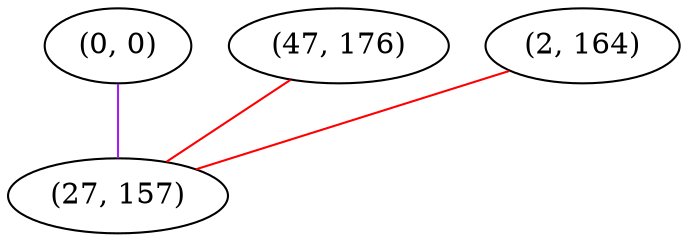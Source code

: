 graph "" {
"(0, 0)";
"(47, 176)";
"(2, 164)";
"(27, 157)";
"(0, 0)" -- "(27, 157)"  [color=purple, key=0, weight=4];
"(47, 176)" -- "(27, 157)"  [color=red, key=0, weight=1];
"(2, 164)" -- "(27, 157)"  [color=red, key=0, weight=1];
}
